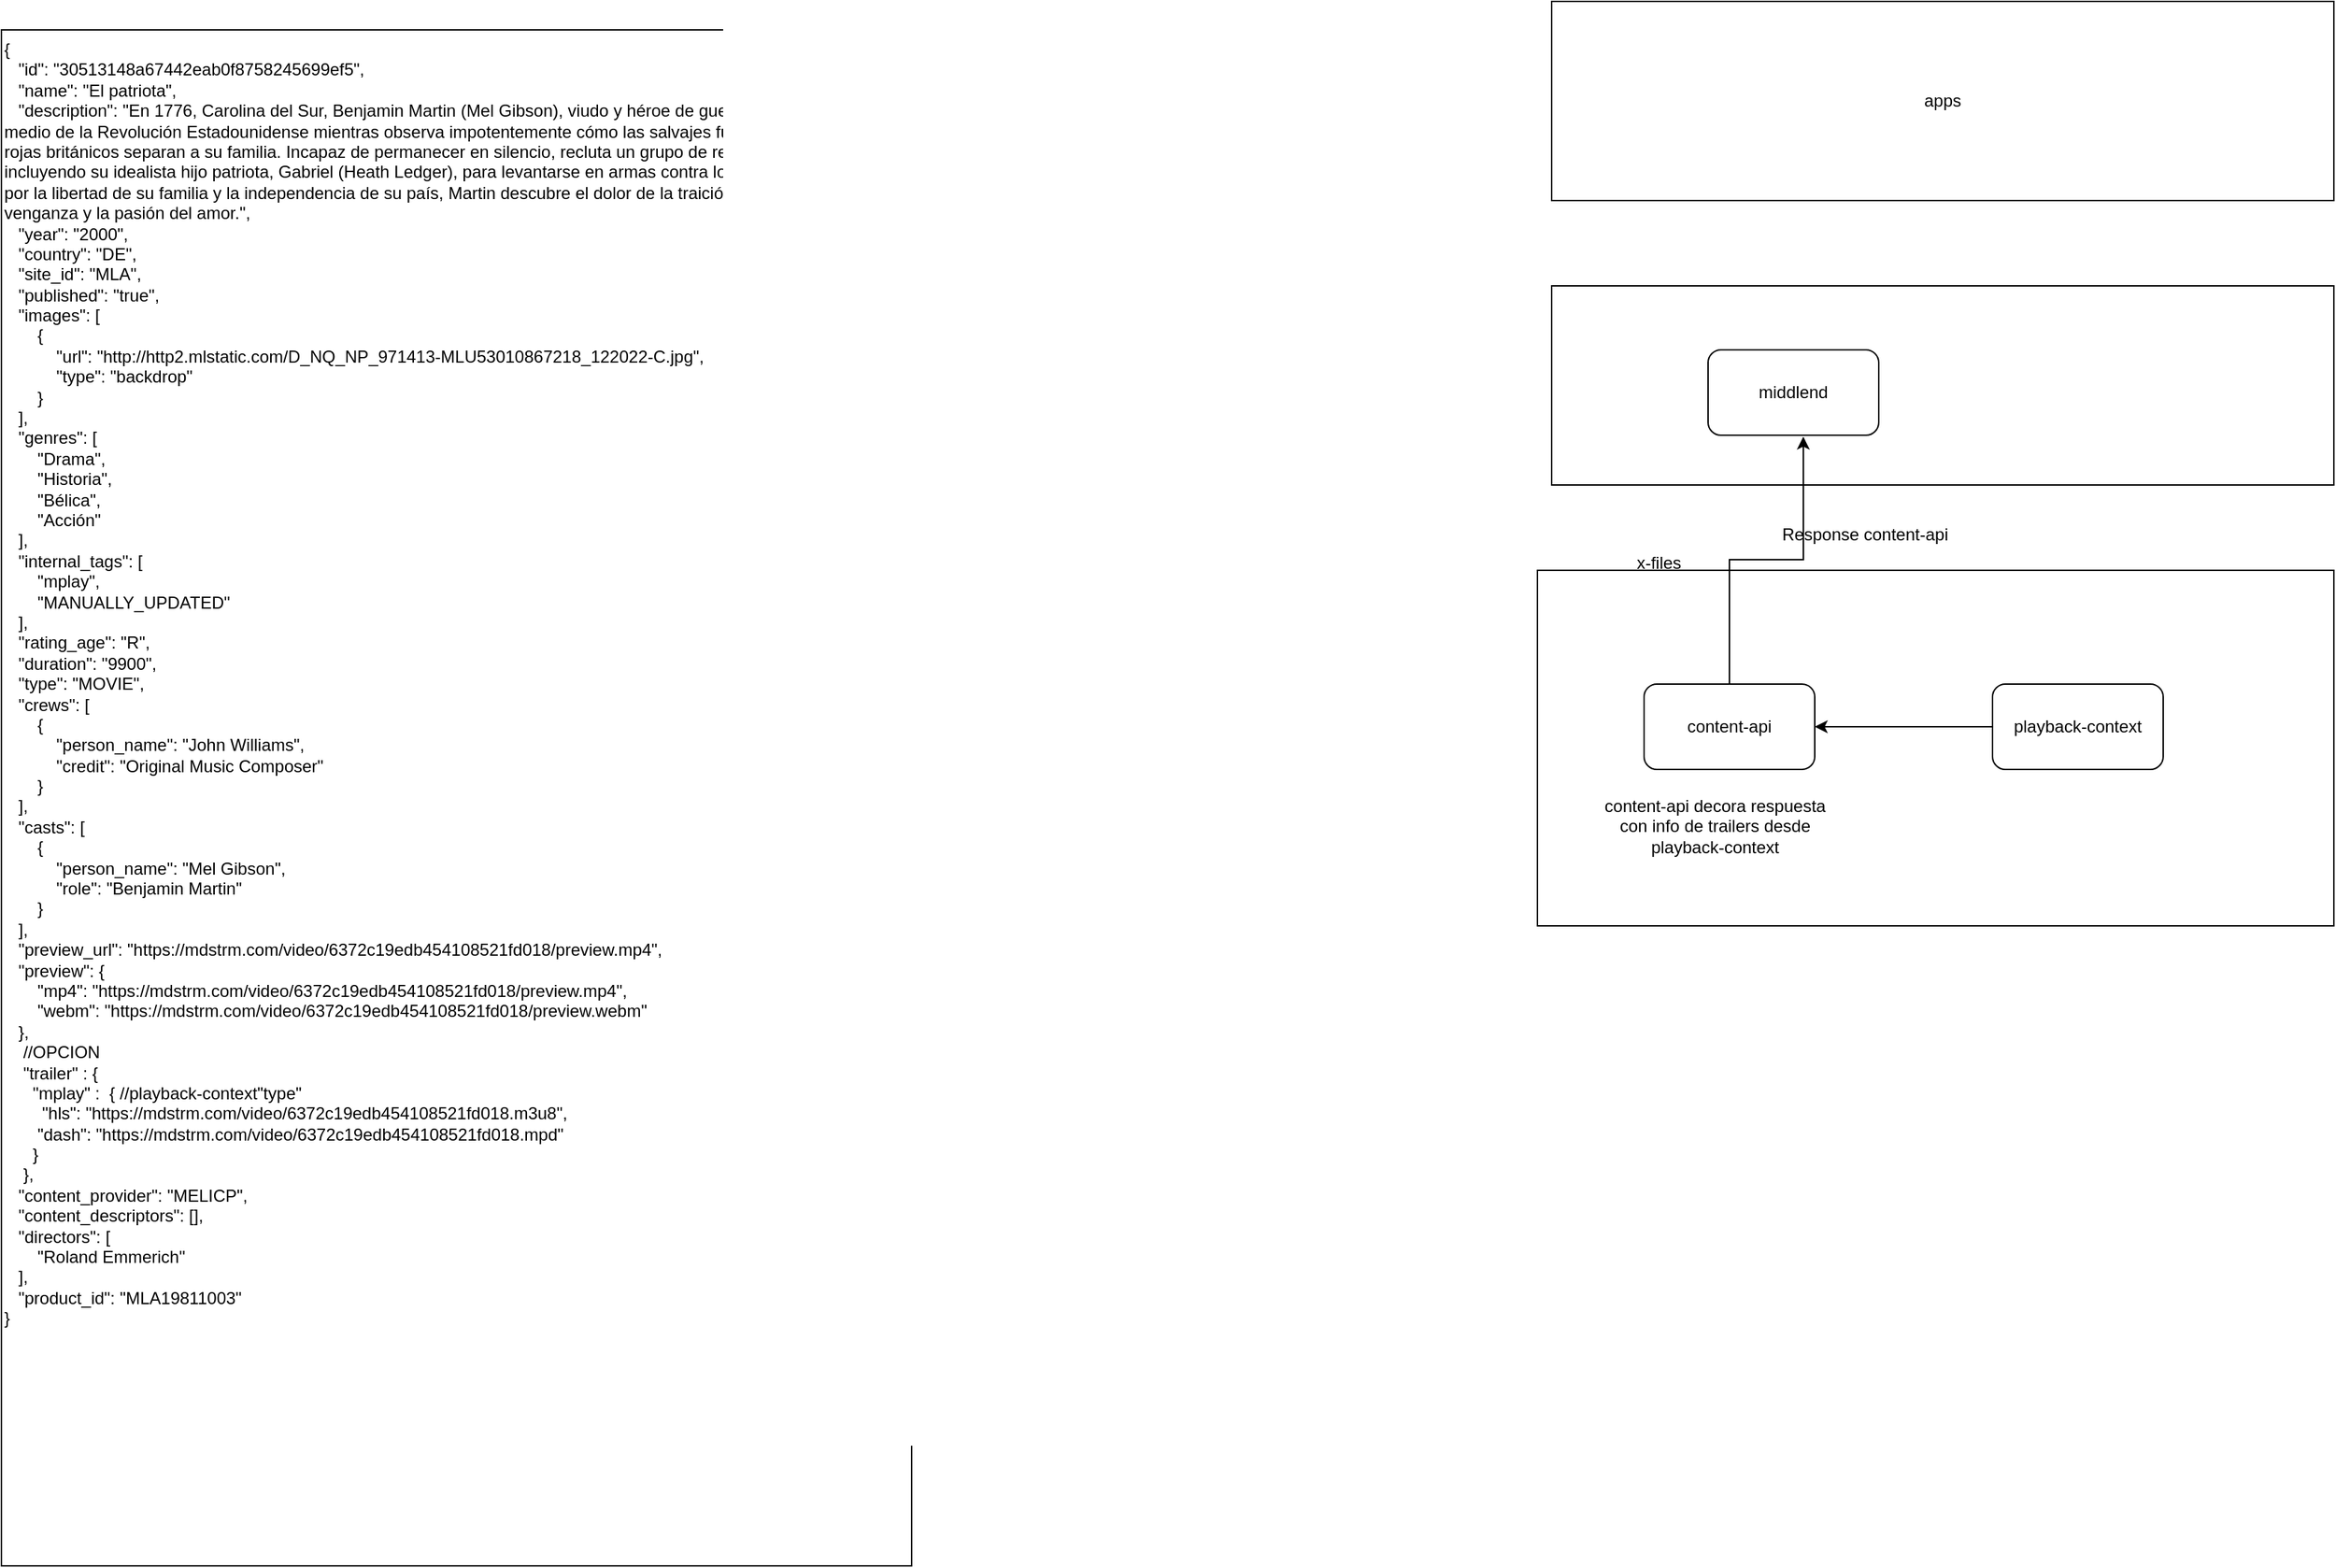<mxfile version="20.8.5" type="github">
  <diagram id="x7A4RskDXGoeeCjEzgLu" name="Page-1">
    <mxGraphModel dx="2044" dy="1804" grid="1" gridSize="10" guides="1" tooltips="1" connect="1" arrows="1" fold="1" page="1" pageScale="1" pageWidth="850" pageHeight="1100" math="0" shadow="0">
      <root>
        <mxCell id="0" />
        <mxCell id="1" parent="0" />
        <mxCell id="m3rqklWHW5S10Pi8kcPl-9" value="" style="rounded=0;whiteSpace=wrap;html=1;" vertex="1" parent="1">
          <mxGeometry x="350" y="340" width="560" height="250" as="geometry" />
        </mxCell>
        <mxCell id="m3rqklWHW5S10Pi8kcPl-7" value="" style="rounded=0;whiteSpace=wrap;html=1;" vertex="1" parent="1">
          <mxGeometry x="360" y="140" width="550" height="140" as="geometry" />
        </mxCell>
        <mxCell id="m3rqklWHW5S10Pi8kcPl-1" value="apps" style="rounded=0;whiteSpace=wrap;html=1;" vertex="1" parent="1">
          <mxGeometry x="360" y="-60" width="550" height="140" as="geometry" />
        </mxCell>
        <mxCell id="m3rqklWHW5S10Pi8kcPl-10" style="edgeStyle=orthogonalEdgeStyle;rounded=0;orthogonalLoop=1;jettySize=auto;html=1;entryX=0.558;entryY=1.017;entryDx=0;entryDy=0;entryPerimeter=0;" edge="1" parent="1" source="m3rqklWHW5S10Pi8kcPl-2" target="m3rqklWHW5S10Pi8kcPl-8">
          <mxGeometry relative="1" as="geometry" />
        </mxCell>
        <mxCell id="m3rqklWHW5S10Pi8kcPl-2" value="content-api" style="rounded=1;whiteSpace=wrap;html=1;" vertex="1" parent="1">
          <mxGeometry x="425" y="420" width="120" height="60" as="geometry" />
        </mxCell>
        <mxCell id="m3rqklWHW5S10Pi8kcPl-4" value="x-files&lt;br&gt;" style="text;html=1;align=center;verticalAlign=middle;resizable=0;points=[];autosize=1;strokeColor=none;fillColor=none;" vertex="1" parent="1">
          <mxGeometry x="410" y="320" width="50" height="30" as="geometry" />
        </mxCell>
        <mxCell id="m3rqklWHW5S10Pi8kcPl-8" value="middlend" style="rounded=1;whiteSpace=wrap;html=1;" vertex="1" parent="1">
          <mxGeometry x="470" y="185" width="120" height="60" as="geometry" />
        </mxCell>
        <mxCell id="m3rqklWHW5S10Pi8kcPl-11" value="Response content-api" style="text;html=1;align=center;verticalAlign=middle;resizable=0;points=[];autosize=1;strokeColor=none;fillColor=none;" vertex="1" parent="1">
          <mxGeometry x="510" y="300" width="140" height="30" as="geometry" />
        </mxCell>
        <mxCell id="m3rqklWHW5S10Pi8kcPl-13" value="&lt;div&gt;{&lt;/div&gt;&lt;div&gt;&amp;nbsp; &amp;nbsp;&quot;id&quot;: &quot;30513148a67442eab0f8758245699ef5&quot;,&lt;/div&gt;&lt;div&gt;&amp;nbsp; &amp;nbsp;&quot;name&quot;: &quot;El patriota&quot;,&lt;/div&gt;&lt;div&gt;&amp;nbsp; &amp;nbsp;&quot;description&quot;: &quot;En 1776, Carolina del Sur, Benjamin Martin (Mel Gibson), viudo y héroe de guerra, se encuentra en medio de la Revolución Estadounidense mientras observa impotentemente cómo las salvajes fuerzas de los casacas rojas británicos separan a su familia. Incapaz de permanecer en silencio, recluta un grupo de reticentes voluntarios, incluyendo su idealista hijo patriota, Gabriel (Heath Ledger), para levantarse en armas contra los británicos. Luchando por la libertad de su familia y la independencia de su país, Martin descubre el dolor de la traición, la redención de la venganza y la pasión del amor.&quot;,&lt;/div&gt;&lt;div&gt;&amp;nbsp; &amp;nbsp;&quot;year&quot;: &quot;2000&quot;,&lt;/div&gt;&lt;div&gt;&amp;nbsp; &amp;nbsp;&quot;country&quot;: &quot;DE&quot;,&lt;/div&gt;&lt;div&gt;&amp;nbsp; &amp;nbsp;&quot;site_id&quot;: &quot;MLA&quot;,&lt;/div&gt;&lt;div&gt;&amp;nbsp; &amp;nbsp;&quot;published&quot;: &quot;true&quot;,&lt;/div&gt;&lt;div&gt;&amp;nbsp; &amp;nbsp;&quot;images&quot;: [&lt;/div&gt;&lt;div&gt;&amp;nbsp; &amp;nbsp; &amp;nbsp; &amp;nbsp;{&lt;/div&gt;&lt;div&gt;&amp;nbsp; &amp;nbsp; &amp;nbsp; &amp;nbsp; &amp;nbsp; &amp;nbsp;&quot;url&quot;: &quot;http://http2.mlstatic.com/D_NQ_NP_971413-MLU53010867218_122022-C.jpg&quot;,&lt;/div&gt;&lt;div&gt;&amp;nbsp; &amp;nbsp; &amp;nbsp; &amp;nbsp; &amp;nbsp; &amp;nbsp;&quot;type&quot;: &quot;backdrop&quot;&lt;/div&gt;&lt;div&gt;&amp;nbsp; &amp;nbsp; &amp;nbsp; &amp;nbsp;}&lt;/div&gt;&lt;div&gt;&amp;nbsp; &amp;nbsp;],&lt;/div&gt;&lt;div&gt;&amp;nbsp; &amp;nbsp;&quot;genres&quot;: [&lt;/div&gt;&lt;div&gt;&amp;nbsp; &amp;nbsp; &amp;nbsp; &amp;nbsp;&quot;Drama&quot;,&lt;/div&gt;&lt;div&gt;&amp;nbsp; &amp;nbsp; &amp;nbsp; &amp;nbsp;&quot;Historia&quot;,&lt;/div&gt;&lt;div&gt;&amp;nbsp; &amp;nbsp; &amp;nbsp; &amp;nbsp;&quot;Bélica&quot;,&lt;/div&gt;&lt;div&gt;&amp;nbsp; &amp;nbsp; &amp;nbsp; &amp;nbsp;&quot;Acción&quot;&lt;/div&gt;&lt;div&gt;&amp;nbsp; &amp;nbsp;],&lt;/div&gt;&lt;div&gt;&amp;nbsp; &amp;nbsp;&quot;internal_tags&quot;: [&lt;/div&gt;&lt;div&gt;&amp;nbsp; &amp;nbsp; &amp;nbsp; &amp;nbsp;&quot;mplay&quot;,&lt;/div&gt;&lt;div&gt;&amp;nbsp; &amp;nbsp; &amp;nbsp; &amp;nbsp;&quot;MANUALLY_UPDATED&quot;&lt;/div&gt;&lt;div&gt;&amp;nbsp; &amp;nbsp;],&lt;/div&gt;&lt;div&gt;&amp;nbsp; &amp;nbsp;&quot;rating_age&quot;: &quot;R&quot;,&lt;/div&gt;&lt;div&gt;&amp;nbsp; &amp;nbsp;&quot;duration&quot;: &quot;9900&quot;,&lt;/div&gt;&lt;div&gt;&amp;nbsp; &amp;nbsp;&quot;type&quot;: &quot;MOVIE&quot;,&lt;/div&gt;&lt;div&gt;&amp;nbsp; &amp;nbsp;&quot;crews&quot;: [&lt;/div&gt;&lt;div&gt;&amp;nbsp; &amp;nbsp; &amp;nbsp; &amp;nbsp;{&lt;/div&gt;&lt;div&gt;&amp;nbsp; &amp;nbsp; &amp;nbsp; &amp;nbsp; &amp;nbsp; &amp;nbsp;&quot;person_name&quot;: &quot;John Williams&quot;,&lt;/div&gt;&lt;div&gt;&amp;nbsp; &amp;nbsp; &amp;nbsp; &amp;nbsp; &amp;nbsp; &amp;nbsp;&quot;credit&quot;: &quot;Original Music Composer&quot;&lt;/div&gt;&lt;div&gt;&amp;nbsp; &amp;nbsp; &amp;nbsp; &amp;nbsp;}&lt;/div&gt;&lt;div&gt;&amp;nbsp; &amp;nbsp;],&lt;/div&gt;&lt;div&gt;&amp;nbsp; &amp;nbsp;&quot;casts&quot;: [&lt;/div&gt;&lt;div&gt;&amp;nbsp; &amp;nbsp; &amp;nbsp; &amp;nbsp;{&lt;/div&gt;&lt;div&gt;&amp;nbsp; &amp;nbsp; &amp;nbsp; &amp;nbsp; &amp;nbsp; &amp;nbsp;&quot;person_name&quot;: &quot;Mel Gibson&quot;,&lt;/div&gt;&lt;div&gt;&amp;nbsp; &amp;nbsp; &amp;nbsp; &amp;nbsp; &amp;nbsp; &amp;nbsp;&quot;role&quot;: &quot;Benjamin Martin&quot;&lt;/div&gt;&lt;div&gt;&amp;nbsp; &amp;nbsp; &amp;nbsp; &amp;nbsp;}&lt;/div&gt;&lt;div&gt;&amp;nbsp; &amp;nbsp;],&lt;/div&gt;&lt;div&gt;&amp;nbsp; &amp;nbsp;&quot;preview_url&quot;: &quot;https://mdstrm.com/video/6372c19edb454108521fd018/preview.mp4&quot;,&lt;/div&gt;&lt;div&gt;&amp;nbsp; &amp;nbsp;&quot;preview&quot;: {&lt;/div&gt;&lt;div&gt;&amp;nbsp; &amp;nbsp; &amp;nbsp; &amp;nbsp;&quot;mp4&quot;: &quot;https://mdstrm.com/video/6372c19edb454108521fd018/preview.mp4&quot;,&lt;/div&gt;&lt;div&gt;&amp;nbsp; &amp;nbsp; &amp;nbsp; &amp;nbsp;&quot;webm&quot;: &quot;https://mdstrm.com/video/6372c19edb454108521fd018/preview.webm&quot;&lt;/div&gt;&lt;div&gt;&amp;nbsp; &amp;nbsp;},&lt;/div&gt;&lt;div&gt;&amp;nbsp; &amp;nbsp; //OPCION&amp;nbsp;&lt;/div&gt;&lt;div&gt;&amp;nbsp; &amp;nbsp; &quot;trailer&quot; : {&lt;/div&gt;&lt;div&gt;&amp;nbsp; &amp;nbsp; &amp;nbsp; &quot;mplay&quot; :&amp;nbsp; { //playback-context&quot;type&quot;&lt;/div&gt;&lt;div&gt;&amp;nbsp; &amp;nbsp; &amp;nbsp; &amp;nbsp; &quot;hls&quot;: &quot;https://mdstrm.com/video/6372c19edb454108521fd018.m3u8&quot;,&lt;/div&gt;&lt;div&gt;&amp;nbsp; &amp;nbsp; &amp;nbsp; &amp;nbsp;&quot;dash&quot;: &quot;https://mdstrm.com/video/6372c19edb454108521fd018.mpd&quot;&lt;/div&gt;&lt;div&gt;&amp;nbsp; &amp;nbsp; &amp;nbsp; }&lt;/div&gt;&lt;div&gt;&amp;nbsp; &amp;nbsp; },&lt;/div&gt;&lt;div&gt;&amp;nbsp; &amp;nbsp;&quot;content_provider&quot;: &quot;MELICP&quot;,&lt;/div&gt;&lt;div&gt;&amp;nbsp; &amp;nbsp;&quot;content_descriptors&quot;: [],&lt;/div&gt;&lt;div&gt;&amp;nbsp; &amp;nbsp;&quot;directors&quot;: [&lt;/div&gt;&lt;div&gt;&amp;nbsp; &amp;nbsp; &amp;nbsp; &amp;nbsp;&quot;Roland Emmerich&quot;&lt;/div&gt;&lt;div&gt;&amp;nbsp; &amp;nbsp;],&lt;/div&gt;&lt;div&gt;&amp;nbsp; &amp;nbsp;&quot;product_id&quot;: &quot;MLA19811003&quot;&lt;/div&gt;&lt;div&gt;}&lt;/div&gt;" style="rounded=0;whiteSpace=wrap;html=1;align=left;verticalAlign=top;" vertex="1" parent="1">
          <mxGeometry x="-730" y="-40" width="640" height="1080" as="geometry" />
        </mxCell>
        <mxCell id="m3rqklWHW5S10Pi8kcPl-15" style="edgeStyle=orthogonalEdgeStyle;rounded=0;orthogonalLoop=1;jettySize=auto;html=1;" edge="1" parent="1" source="m3rqklWHW5S10Pi8kcPl-14" target="m3rqklWHW5S10Pi8kcPl-2">
          <mxGeometry relative="1" as="geometry" />
        </mxCell>
        <mxCell id="m3rqklWHW5S10Pi8kcPl-14" value="playback-context" style="rounded=1;whiteSpace=wrap;html=1;" vertex="1" parent="1">
          <mxGeometry x="670" y="420" width="120" height="60" as="geometry" />
        </mxCell>
        <mxCell id="m3rqklWHW5S10Pi8kcPl-17" value="content-api decora respuesta con info de trailers desde playback-context" style="text;html=1;strokeColor=none;fillColor=none;align=center;verticalAlign=middle;whiteSpace=wrap;rounded=0;" vertex="1" parent="1">
          <mxGeometry x="385" y="490" width="180" height="60" as="geometry" />
        </mxCell>
      </root>
    </mxGraphModel>
  </diagram>
</mxfile>
